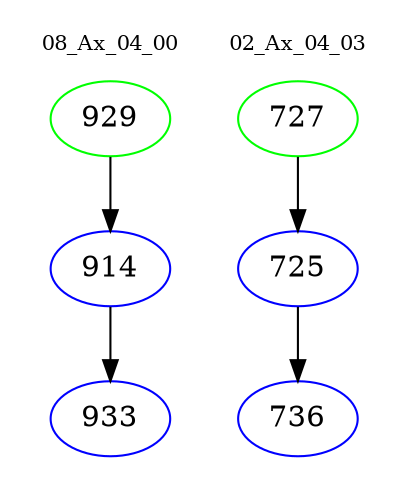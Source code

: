 digraph{
subgraph cluster_0 {
color = white
label = "08_Ax_04_00";
fontsize=10;
T0_929 [label="929", color="green"]
T0_929 -> T0_914 [color="black"]
T0_914 [label="914", color="blue"]
T0_914 -> T0_933 [color="black"]
T0_933 [label="933", color="blue"]
}
subgraph cluster_1 {
color = white
label = "02_Ax_04_03";
fontsize=10;
T1_727 [label="727", color="green"]
T1_727 -> T1_725 [color="black"]
T1_725 [label="725", color="blue"]
T1_725 -> T1_736 [color="black"]
T1_736 [label="736", color="blue"]
}
}
